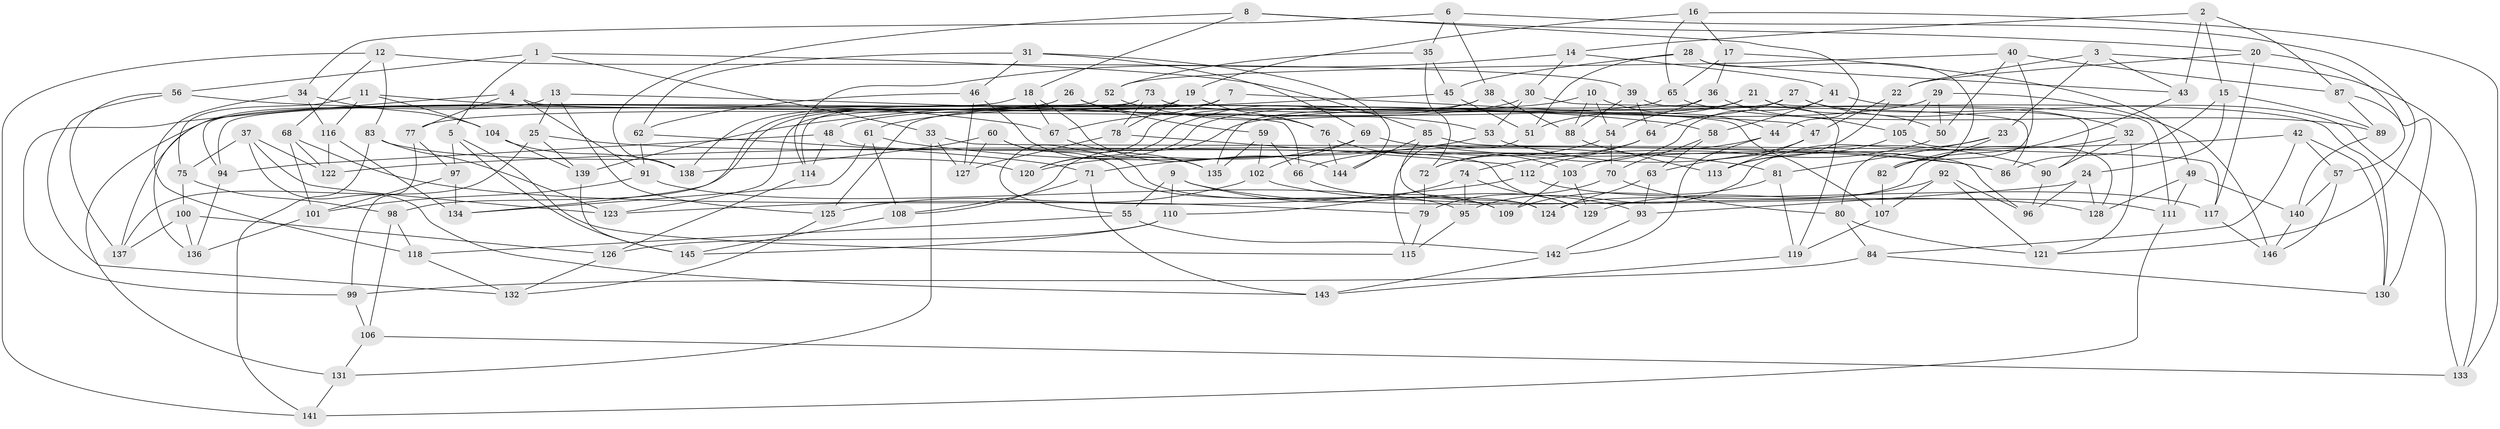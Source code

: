 // Generated by graph-tools (version 1.1) at 2025/02/03/09/25 03:02:58]
// undirected, 146 vertices, 292 edges
graph export_dot {
graph [start="1"]
  node [color=gray90,style=filled];
  1;
  2;
  3;
  4;
  5;
  6;
  7;
  8;
  9;
  10;
  11;
  12;
  13;
  14;
  15;
  16;
  17;
  18;
  19;
  20;
  21;
  22;
  23;
  24;
  25;
  26;
  27;
  28;
  29;
  30;
  31;
  32;
  33;
  34;
  35;
  36;
  37;
  38;
  39;
  40;
  41;
  42;
  43;
  44;
  45;
  46;
  47;
  48;
  49;
  50;
  51;
  52;
  53;
  54;
  55;
  56;
  57;
  58;
  59;
  60;
  61;
  62;
  63;
  64;
  65;
  66;
  67;
  68;
  69;
  70;
  71;
  72;
  73;
  74;
  75;
  76;
  77;
  78;
  79;
  80;
  81;
  82;
  83;
  84;
  85;
  86;
  87;
  88;
  89;
  90;
  91;
  92;
  93;
  94;
  95;
  96;
  97;
  98;
  99;
  100;
  101;
  102;
  103;
  104;
  105;
  106;
  107;
  108;
  109;
  110;
  111;
  112;
  113;
  114;
  115;
  116;
  117;
  118;
  119;
  120;
  121;
  122;
  123;
  124;
  125;
  126;
  127;
  128;
  129;
  130;
  131;
  132;
  133;
  134;
  135;
  136;
  137;
  138;
  139;
  140;
  141;
  142;
  143;
  144;
  145;
  146;
  1 -- 33;
  1 -- 56;
  1 -- 85;
  1 -- 5;
  2 -- 43;
  2 -- 87;
  2 -- 15;
  2 -- 14;
  3 -- 133;
  3 -- 43;
  3 -- 22;
  3 -- 23;
  4 -- 91;
  4 -- 99;
  4 -- 107;
  4 -- 77;
  5 -- 97;
  5 -- 115;
  5 -- 145;
  6 -- 35;
  6 -- 34;
  6 -- 121;
  6 -- 38;
  7 -- 123;
  7 -- 47;
  7 -- 114;
  7 -- 67;
  8 -- 44;
  8 -- 18;
  8 -- 138;
  8 -- 20;
  9 -- 110;
  9 -- 55;
  9 -- 93;
  9 -- 128;
  10 -- 88;
  10 -- 54;
  10 -- 61;
  10 -- 44;
  11 -- 75;
  11 -- 104;
  11 -- 116;
  11 -- 67;
  12 -- 141;
  12 -- 83;
  12 -- 39;
  12 -- 68;
  13 -- 25;
  13 -- 125;
  13 -- 66;
  13 -- 136;
  14 -- 41;
  14 -- 114;
  14 -- 30;
  15 -- 86;
  15 -- 89;
  15 -- 24;
  16 -- 65;
  16 -- 17;
  16 -- 19;
  16 -- 133;
  17 -- 36;
  17 -- 65;
  17 -- 49;
  18 -- 137;
  18 -- 67;
  18 -- 144;
  19 -- 78;
  19 -- 98;
  19 -- 76;
  20 -- 117;
  20 -- 57;
  20 -- 22;
  21 -- 51;
  21 -- 90;
  21 -- 120;
  21 -- 50;
  22 -- 113;
  22 -- 47;
  23 -- 95;
  23 -- 82;
  23 -- 81;
  24 -- 96;
  24 -- 93;
  24 -- 128;
  25 -- 86;
  25 -- 139;
  25 -- 137;
  26 -- 131;
  26 -- 59;
  26 -- 134;
  26 -- 76;
  27 -- 125;
  27 -- 133;
  27 -- 32;
  27 -- 64;
  28 -- 45;
  28 -- 43;
  28 -- 80;
  28 -- 51;
  29 -- 146;
  29 -- 105;
  29 -- 50;
  29 -- 108;
  30 -- 53;
  30 -- 86;
  30 -- 48;
  31 -- 144;
  31 -- 46;
  31 -- 62;
  31 -- 69;
  32 -- 90;
  32 -- 121;
  32 -- 124;
  33 -- 127;
  33 -- 131;
  33 -- 117;
  34 -- 104;
  34 -- 118;
  34 -- 116;
  35 -- 45;
  35 -- 72;
  35 -- 52;
  36 -- 105;
  36 -- 135;
  36 -- 54;
  37 -- 122;
  37 -- 75;
  37 -- 123;
  37 -- 143;
  38 -- 120;
  38 -- 88;
  38 -- 55;
  39 -- 64;
  39 -- 119;
  39 -- 88;
  40 -- 87;
  40 -- 82;
  40 -- 52;
  40 -- 50;
  41 -- 111;
  41 -- 58;
  41 -- 72;
  42 -- 57;
  42 -- 130;
  42 -- 84;
  42 -- 122;
  43 -- 82;
  44 -- 112;
  44 -- 142;
  45 -- 139;
  45 -- 51;
  46 -- 62;
  46 -- 135;
  46 -- 127;
  47 -- 113;
  47 -- 63;
  48 -- 129;
  48 -- 114;
  48 -- 94;
  49 -- 140;
  49 -- 111;
  49 -- 128;
  50 -- 103;
  51 -- 115;
  52 -- 94;
  52 -- 53;
  53 -- 71;
  53 -- 90;
  54 -- 70;
  54 -- 66;
  55 -- 118;
  55 -- 142;
  56 -- 58;
  56 -- 137;
  56 -- 132;
  57 -- 140;
  57 -- 146;
  58 -- 63;
  58 -- 70;
  59 -- 102;
  59 -- 66;
  59 -- 135;
  60 -- 109;
  60 -- 127;
  60 -- 138;
  60 -- 124;
  61 -- 108;
  61 -- 81;
  61 -- 134;
  62 -- 71;
  62 -- 91;
  63 -- 124;
  63 -- 93;
  64 -- 74;
  64 -- 72;
  65 -- 89;
  65 -- 77;
  66 -- 109;
  67 -- 135;
  68 -- 122;
  68 -- 79;
  68 -- 101;
  69 -- 102;
  69 -- 86;
  69 -- 120;
  70 -- 79;
  70 -- 80;
  71 -- 143;
  71 -- 108;
  72 -- 79;
  73 -- 130;
  73 -- 94;
  73 -- 138;
  73 -- 78;
  74 -- 110;
  74 -- 129;
  74 -- 95;
  75 -- 100;
  75 -- 98;
  76 -- 144;
  76 -- 103;
  77 -- 99;
  77 -- 97;
  78 -- 127;
  78 -- 112;
  79 -- 115;
  80 -- 84;
  80 -- 121;
  81 -- 119;
  81 -- 109;
  82 -- 107;
  83 -- 123;
  83 -- 120;
  83 -- 141;
  84 -- 99;
  84 -- 130;
  85 -- 124;
  85 -- 96;
  85 -- 144;
  87 -- 130;
  87 -- 89;
  88 -- 113;
  89 -- 140;
  90 -- 96;
  91 -- 101;
  91 -- 95;
  92 -- 129;
  92 -- 121;
  92 -- 107;
  92 -- 96;
  93 -- 142;
  94 -- 136;
  95 -- 115;
  97 -- 134;
  97 -- 101;
  98 -- 118;
  98 -- 106;
  99 -- 106;
  100 -- 137;
  100 -- 126;
  100 -- 136;
  101 -- 136;
  102 -- 111;
  102 -- 125;
  103 -- 129;
  103 -- 109;
  104 -- 138;
  104 -- 139;
  105 -- 128;
  105 -- 113;
  106 -- 131;
  106 -- 133;
  107 -- 119;
  108 -- 145;
  110 -- 126;
  110 -- 145;
  111 -- 141;
  112 -- 123;
  112 -- 117;
  114 -- 126;
  116 -- 134;
  116 -- 122;
  117 -- 146;
  118 -- 132;
  119 -- 143;
  125 -- 132;
  126 -- 132;
  131 -- 141;
  139 -- 145;
  140 -- 146;
  142 -- 143;
}
